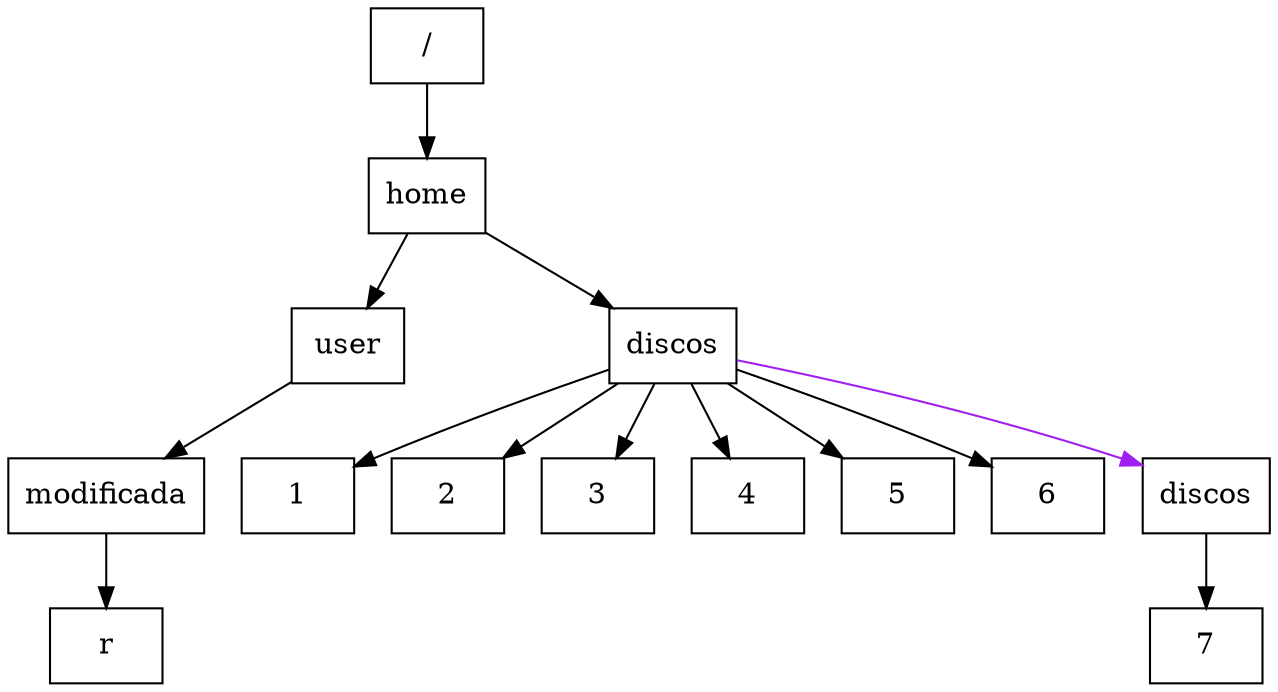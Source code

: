digraph g{
node [shape = box];
0 [label = "/"]
0 -> 1
1 [label = "home"]
1 -> 2
1 -> 5
2 [label = "user"]
2 -> 3
3 [label = "modificada"]
3 -> 4
4 [label = "r"]
5 [label = "discos"]
5 -> 6
5 -> 7
5 -> 8
5 -> 9
5 -> 10
5 -> 11
5 -> 12[color = purple];
6 [label = "1"]
7 [label = "2"]
8 [label = "3"]
9 [label = "4"]
10 [label = "5"]
11 [label = "6"]
12 [label = "discos"]
12 -> 13
13 [label = "7"]
}